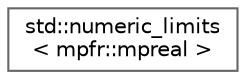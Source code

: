 digraph "类继承关系图"
{
 // LATEX_PDF_SIZE
  bgcolor="transparent";
  edge [fontname=Helvetica,fontsize=10,labelfontname=Helvetica,labelfontsize=10];
  node [fontname=Helvetica,fontsize=10,shape=box,height=0.2,width=0.4];
  rankdir="LR";
  Node0 [id="Node000000",label="std::numeric_limits\l\< mpfr::mpreal \>",height=0.2,width=0.4,color="grey40", fillcolor="white", style="filled",URL="$classstd_1_1numeric__limits_3_01mpfr_1_1mpreal_01_4.html",tooltip=" "];
}
